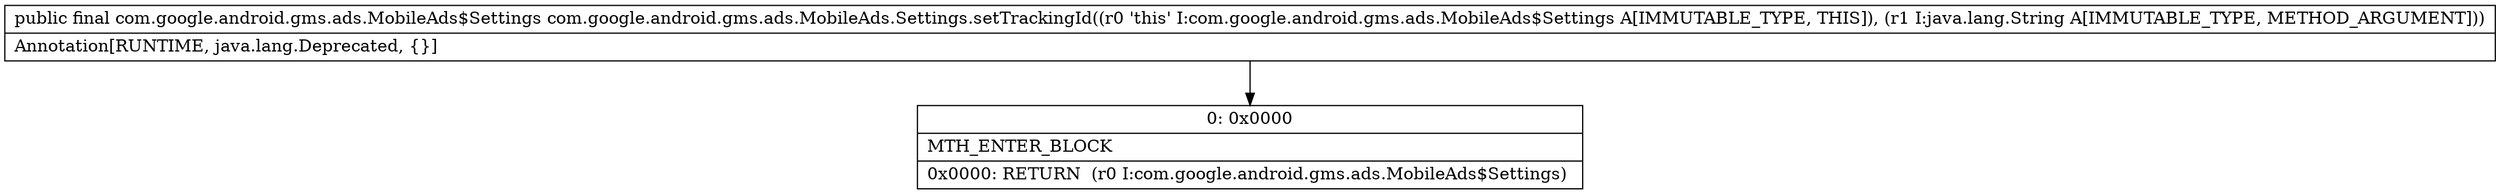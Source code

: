 digraph "CFG forcom.google.android.gms.ads.MobileAds.Settings.setTrackingId(Ljava\/lang\/String;)Lcom\/google\/android\/gms\/ads\/MobileAds$Settings;" {
Node_0 [shape=record,label="{0\:\ 0x0000|MTH_ENTER_BLOCK\l|0x0000: RETURN  (r0 I:com.google.android.gms.ads.MobileAds$Settings) \l}"];
MethodNode[shape=record,label="{public final com.google.android.gms.ads.MobileAds$Settings com.google.android.gms.ads.MobileAds.Settings.setTrackingId((r0 'this' I:com.google.android.gms.ads.MobileAds$Settings A[IMMUTABLE_TYPE, THIS]), (r1 I:java.lang.String A[IMMUTABLE_TYPE, METHOD_ARGUMENT]))  | Annotation[RUNTIME, java.lang.Deprecated, \{\}]\l}"];
MethodNode -> Node_0;
}

